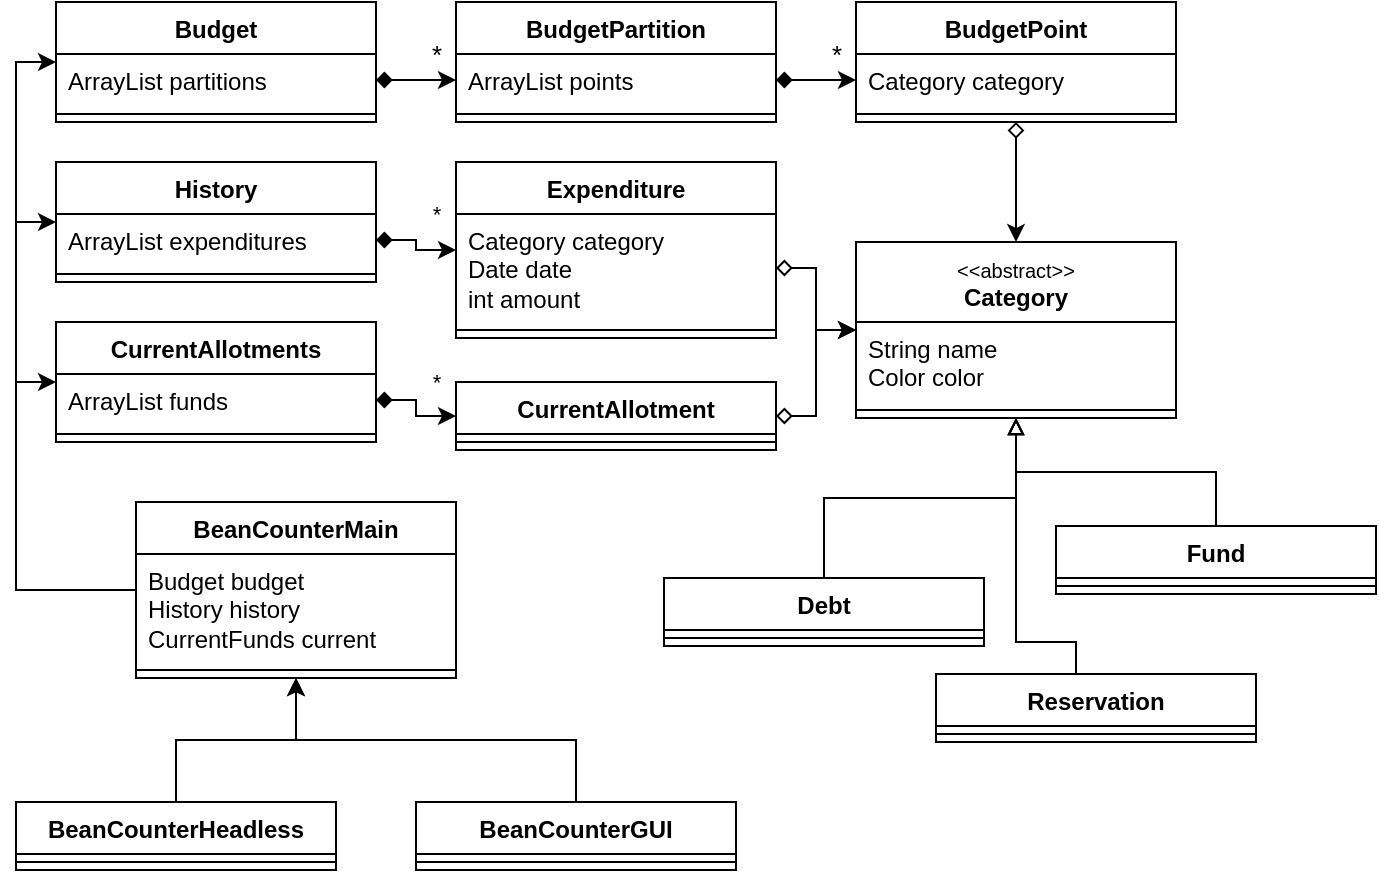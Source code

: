 <mxfile version="26.2.2">
  <diagram id="C5RBs43oDa-KdzZeNtuy" name="Page-1">
    <mxGraphModel dx="774" dy="501" grid="1" gridSize="10" guides="1" tooltips="1" connect="1" arrows="1" fold="1" page="1" pageScale="1" pageWidth="827" pageHeight="1169" math="0" shadow="0">
      <root>
        <mxCell id="WIyWlLk6GJQsqaUBKTNV-0" />
        <mxCell id="WIyWlLk6GJQsqaUBKTNV-1" parent="WIyWlLk6GJQsqaUBKTNV-0" />
        <mxCell id="6fELs5tJj8JAxXoKIr5e-0" value="Expenditure" style="swimlane;fontStyle=1;align=center;verticalAlign=top;childLayout=stackLayout;horizontal=1;startSize=26;horizontalStack=0;resizeParent=1;resizeParentMax=0;resizeLast=0;collapsible=1;marginBottom=0;whiteSpace=wrap;html=1;" vertex="1" parent="WIyWlLk6GJQsqaUBKTNV-1">
          <mxGeometry x="240" y="120" width="160" height="88" as="geometry" />
        </mxCell>
        <mxCell id="6fELs5tJj8JAxXoKIr5e-1" value="Category category&lt;div&gt;Date date&lt;/div&gt;&lt;div&gt;int amount&lt;/div&gt;" style="text;strokeColor=none;fillColor=none;align=left;verticalAlign=top;spacingLeft=4;spacingRight=4;overflow=hidden;rotatable=0;points=[[0,0.5],[1,0.5]];portConstraint=eastwest;whiteSpace=wrap;html=1;" vertex="1" parent="6fELs5tJj8JAxXoKIr5e-0">
          <mxGeometry y="26" width="160" height="54" as="geometry" />
        </mxCell>
        <mxCell id="6fELs5tJj8JAxXoKIr5e-2" value="" style="line;strokeWidth=1;fillColor=none;align=left;verticalAlign=middle;spacingTop=-1;spacingLeft=3;spacingRight=3;rotatable=0;labelPosition=right;points=[];portConstraint=eastwest;strokeColor=inherit;" vertex="1" parent="6fELs5tJj8JAxXoKIr5e-0">
          <mxGeometry y="80" width="160" height="8" as="geometry" />
        </mxCell>
        <mxCell id="6fELs5tJj8JAxXoKIr5e-34" style="edgeStyle=orthogonalEdgeStyle;rounded=0;orthogonalLoop=1;jettySize=auto;html=1;entryX=0.5;entryY=0;entryDx=0;entryDy=0;startArrow=diamond;startFill=0;" edge="1" parent="WIyWlLk6GJQsqaUBKTNV-1" source="6fELs5tJj8JAxXoKIr5e-4" target="6fELs5tJj8JAxXoKIr5e-12">
          <mxGeometry relative="1" as="geometry" />
        </mxCell>
        <mxCell id="6fELs5tJj8JAxXoKIr5e-4" value="BudgetPoint" style="swimlane;fontStyle=1;align=center;verticalAlign=top;childLayout=stackLayout;horizontal=1;startSize=26;horizontalStack=0;resizeParent=1;resizeParentMax=0;resizeLast=0;collapsible=1;marginBottom=0;whiteSpace=wrap;html=1;" vertex="1" parent="WIyWlLk6GJQsqaUBKTNV-1">
          <mxGeometry x="440" y="40" width="160" height="60" as="geometry" />
        </mxCell>
        <mxCell id="6fELs5tJj8JAxXoKIr5e-5" value="Category category" style="text;strokeColor=none;fillColor=none;align=left;verticalAlign=top;spacingLeft=4;spacingRight=4;overflow=hidden;rotatable=0;points=[[0,0.5],[1,0.5]];portConstraint=eastwest;whiteSpace=wrap;html=1;" vertex="1" parent="6fELs5tJj8JAxXoKIr5e-4">
          <mxGeometry y="26" width="160" height="26" as="geometry" />
        </mxCell>
        <mxCell id="6fELs5tJj8JAxXoKIr5e-6" value="" style="line;strokeWidth=1;fillColor=none;align=left;verticalAlign=middle;spacingTop=-1;spacingLeft=3;spacingRight=3;rotatable=0;labelPosition=right;points=[];portConstraint=eastwest;strokeColor=inherit;" vertex="1" parent="6fELs5tJj8JAxXoKIr5e-4">
          <mxGeometry y="52" width="160" height="8" as="geometry" />
        </mxCell>
        <mxCell id="6fELs5tJj8JAxXoKIr5e-8" value="Budget" style="swimlane;fontStyle=1;align=center;verticalAlign=top;childLayout=stackLayout;horizontal=1;startSize=26;horizontalStack=0;resizeParent=1;resizeParentMax=0;resizeLast=0;collapsible=1;marginBottom=0;whiteSpace=wrap;html=1;" vertex="1" parent="WIyWlLk6GJQsqaUBKTNV-1">
          <mxGeometry x="40" y="40" width="160" height="60" as="geometry" />
        </mxCell>
        <mxCell id="6fELs5tJj8JAxXoKIr5e-9" value="ArrayList partitions" style="text;strokeColor=none;fillColor=none;align=left;verticalAlign=top;spacingLeft=4;spacingRight=4;overflow=hidden;rotatable=0;points=[[0,0.5],[1,0.5]];portConstraint=eastwest;whiteSpace=wrap;html=1;" vertex="1" parent="6fELs5tJj8JAxXoKIr5e-8">
          <mxGeometry y="26" width="160" height="26" as="geometry" />
        </mxCell>
        <mxCell id="6fELs5tJj8JAxXoKIr5e-10" value="" style="line;strokeWidth=1;fillColor=none;align=left;verticalAlign=middle;spacingTop=-1;spacingLeft=3;spacingRight=3;rotatable=0;labelPosition=right;points=[];portConstraint=eastwest;strokeColor=inherit;" vertex="1" parent="6fELs5tJj8JAxXoKIr5e-8">
          <mxGeometry y="52" width="160" height="8" as="geometry" />
        </mxCell>
        <mxCell id="6fELs5tJj8JAxXoKIr5e-12" value="&lt;div&gt;&lt;font style=&quot;font-size: 10px; font-weight: normal;&quot;&gt;&amp;lt;&amp;lt;abstract&amp;gt;&amp;gt;&lt;/font&gt;&lt;/div&gt;Category" style="swimlane;fontStyle=1;align=center;verticalAlign=top;childLayout=stackLayout;horizontal=1;startSize=40;horizontalStack=0;resizeParent=1;resizeParentMax=0;resizeLast=0;collapsible=1;marginBottom=0;whiteSpace=wrap;html=1;" vertex="1" parent="WIyWlLk6GJQsqaUBKTNV-1">
          <mxGeometry x="440" y="160" width="160" height="88" as="geometry" />
        </mxCell>
        <mxCell id="6fELs5tJj8JAxXoKIr5e-13" value="String name&lt;div&gt;Color color&lt;div&gt;&lt;br&gt;&lt;/div&gt;&lt;/div&gt;" style="text;strokeColor=none;fillColor=none;align=left;verticalAlign=top;spacingLeft=4;spacingRight=4;overflow=hidden;rotatable=0;points=[[0,0.5],[1,0.5]];portConstraint=eastwest;whiteSpace=wrap;html=1;" vertex="1" parent="6fELs5tJj8JAxXoKIr5e-12">
          <mxGeometry y="40" width="160" height="40" as="geometry" />
        </mxCell>
        <mxCell id="6fELs5tJj8JAxXoKIr5e-14" value="" style="line;strokeWidth=1;fillColor=none;align=left;verticalAlign=middle;spacingTop=-1;spacingLeft=3;spacingRight=3;rotatable=0;labelPosition=right;points=[];portConstraint=eastwest;strokeColor=inherit;" vertex="1" parent="6fELs5tJj8JAxXoKIr5e-12">
          <mxGeometry y="80" width="160" height="8" as="geometry" />
        </mxCell>
        <mxCell id="6fELs5tJj8JAxXoKIr5e-77" style="edgeStyle=orthogonalEdgeStyle;rounded=0;orthogonalLoop=1;jettySize=auto;html=1;" edge="1" parent="WIyWlLk6GJQsqaUBKTNV-1" source="6fELs5tJj8JAxXoKIr5e-16" target="6fELs5tJj8JAxXoKIr5e-71">
          <mxGeometry relative="1" as="geometry" />
        </mxCell>
        <mxCell id="6fELs5tJj8JAxXoKIr5e-16" value="BeanCounterGUI" style="swimlane;fontStyle=1;align=center;verticalAlign=top;childLayout=stackLayout;horizontal=1;startSize=26;horizontalStack=0;resizeParent=1;resizeParentMax=0;resizeLast=0;collapsible=1;marginBottom=0;whiteSpace=wrap;html=1;" vertex="1" parent="WIyWlLk6GJQsqaUBKTNV-1">
          <mxGeometry x="220" y="440" width="160" height="34" as="geometry" />
        </mxCell>
        <mxCell id="6fELs5tJj8JAxXoKIr5e-18" value="" style="line;strokeWidth=1;fillColor=none;align=left;verticalAlign=middle;spacingTop=-1;spacingLeft=3;spacingRight=3;rotatable=0;labelPosition=right;points=[];portConstraint=eastwest;strokeColor=inherit;" vertex="1" parent="6fELs5tJj8JAxXoKIr5e-16">
          <mxGeometry y="26" width="160" height="8" as="geometry" />
        </mxCell>
        <mxCell id="6fELs5tJj8JAxXoKIr5e-76" style="edgeStyle=orthogonalEdgeStyle;rounded=0;orthogonalLoop=1;jettySize=auto;html=1;" edge="1" parent="WIyWlLk6GJQsqaUBKTNV-1" source="6fELs5tJj8JAxXoKIr5e-20" target="6fELs5tJj8JAxXoKIr5e-71">
          <mxGeometry relative="1" as="geometry" />
        </mxCell>
        <mxCell id="6fELs5tJj8JAxXoKIr5e-20" value="BeanCounterHeadless" style="swimlane;fontStyle=1;align=center;verticalAlign=top;childLayout=stackLayout;horizontal=1;startSize=26;horizontalStack=0;resizeParent=1;resizeParentMax=0;resizeLast=0;collapsible=1;marginBottom=0;whiteSpace=wrap;html=1;" vertex="1" parent="WIyWlLk6GJQsqaUBKTNV-1">
          <mxGeometry x="20" y="440" width="160" height="34" as="geometry" />
        </mxCell>
        <mxCell id="6fELs5tJj8JAxXoKIr5e-22" value="" style="line;strokeWidth=1;fillColor=none;align=left;verticalAlign=middle;spacingTop=-1;spacingLeft=3;spacingRight=3;rotatable=0;labelPosition=right;points=[];portConstraint=eastwest;strokeColor=inherit;" vertex="1" parent="6fELs5tJj8JAxXoKIr5e-20">
          <mxGeometry y="26" width="160" height="8" as="geometry" />
        </mxCell>
        <mxCell id="6fELs5tJj8JAxXoKIr5e-24" value="BudgetPartition" style="swimlane;fontStyle=1;align=center;verticalAlign=top;childLayout=stackLayout;horizontal=1;startSize=26;horizontalStack=0;resizeParent=1;resizeParentMax=0;resizeLast=0;collapsible=1;marginBottom=0;whiteSpace=wrap;html=1;" vertex="1" parent="WIyWlLk6GJQsqaUBKTNV-1">
          <mxGeometry x="240" y="40" width="160" height="60" as="geometry" />
        </mxCell>
        <mxCell id="6fELs5tJj8JAxXoKIr5e-25" value="ArrayList points" style="text;strokeColor=none;fillColor=none;align=left;verticalAlign=top;spacingLeft=4;spacingRight=4;overflow=hidden;rotatable=0;points=[[0,0.5],[1,0.5]];portConstraint=eastwest;whiteSpace=wrap;html=1;" vertex="1" parent="6fELs5tJj8JAxXoKIr5e-24">
          <mxGeometry y="26" width="160" height="26" as="geometry" />
        </mxCell>
        <mxCell id="6fELs5tJj8JAxXoKIr5e-26" value="" style="line;strokeWidth=1;fillColor=none;align=left;verticalAlign=middle;spacingTop=-1;spacingLeft=3;spacingRight=3;rotatable=0;labelPosition=right;points=[];portConstraint=eastwest;strokeColor=inherit;" vertex="1" parent="6fELs5tJj8JAxXoKIr5e-24">
          <mxGeometry y="52" width="160" height="8" as="geometry" />
        </mxCell>
        <mxCell id="6fELs5tJj8JAxXoKIr5e-29" style="edgeStyle=orthogonalEdgeStyle;rounded=0;orthogonalLoop=1;jettySize=auto;html=1;entryX=0;entryY=0.5;entryDx=0;entryDy=0;align=center;startArrow=diamond;startFill=1;" edge="1" parent="WIyWlLk6GJQsqaUBKTNV-1" source="6fELs5tJj8JAxXoKIr5e-9" target="6fELs5tJj8JAxXoKIr5e-25">
          <mxGeometry relative="1" as="geometry" />
        </mxCell>
        <mxCell id="6fELs5tJj8JAxXoKIr5e-31" value="*" style="edgeLabel;html=1;align=center;verticalAlign=middle;resizable=0;points=[];fontSize=13;" vertex="1" connectable="0" parent="6fELs5tJj8JAxXoKIr5e-29">
          <mxGeometry x="-0.1" relative="1" as="geometry">
            <mxPoint x="12" y="-13" as="offset" />
          </mxGeometry>
        </mxCell>
        <mxCell id="6fELs5tJj8JAxXoKIr5e-30" style="edgeStyle=orthogonalEdgeStyle;rounded=0;orthogonalLoop=1;jettySize=auto;html=1;exitX=1;exitY=0.5;exitDx=0;exitDy=0;entryX=0;entryY=0.5;entryDx=0;entryDy=0;startArrow=diamond;startFill=1;" edge="1" parent="WIyWlLk6GJQsqaUBKTNV-1" source="6fELs5tJj8JAxXoKIr5e-25" target="6fELs5tJj8JAxXoKIr5e-5">
          <mxGeometry relative="1" as="geometry" />
        </mxCell>
        <mxCell id="6fELs5tJj8JAxXoKIr5e-33" value="*" style="edgeLabel;html=1;align=center;verticalAlign=middle;resizable=0;points=[];fontSize=13;" vertex="1" connectable="0" parent="6fELs5tJj8JAxXoKIr5e-30">
          <mxGeometry x="0.1" y="-2" relative="1" as="geometry">
            <mxPoint x="8" y="-15" as="offset" />
          </mxGeometry>
        </mxCell>
        <mxCell id="6fELs5tJj8JAxXoKIr5e-36" style="edgeStyle=orthogonalEdgeStyle;rounded=0;orthogonalLoop=1;jettySize=auto;html=1;startArrow=diamond;startFill=0;" edge="1" parent="WIyWlLk6GJQsqaUBKTNV-1" source="6fELs5tJj8JAxXoKIr5e-1" target="6fELs5tJj8JAxXoKIr5e-12">
          <mxGeometry relative="1" as="geometry" />
        </mxCell>
        <mxCell id="6fELs5tJj8JAxXoKIr5e-50" style="edgeStyle=orthogonalEdgeStyle;rounded=0;orthogonalLoop=1;jettySize=auto;html=1;endArrow=block;endFill=0;" edge="1" parent="WIyWlLk6GJQsqaUBKTNV-1" source="6fELs5tJj8JAxXoKIr5e-37" target="6fELs5tJj8JAxXoKIr5e-12">
          <mxGeometry relative="1" as="geometry" />
        </mxCell>
        <mxCell id="6fELs5tJj8JAxXoKIr5e-37" value="Fund" style="swimlane;fontStyle=1;align=center;verticalAlign=top;childLayout=stackLayout;horizontal=1;startSize=26;horizontalStack=0;resizeParent=1;resizeParentMax=0;resizeLast=0;collapsible=1;marginBottom=0;whiteSpace=wrap;html=1;" vertex="1" parent="WIyWlLk6GJQsqaUBKTNV-1">
          <mxGeometry x="540" y="302" width="160" height="34" as="geometry" />
        </mxCell>
        <mxCell id="6fELs5tJj8JAxXoKIr5e-39" value="" style="line;strokeWidth=1;fillColor=none;align=left;verticalAlign=middle;spacingTop=-1;spacingLeft=3;spacingRight=3;rotatable=0;labelPosition=right;points=[];portConstraint=eastwest;strokeColor=inherit;" vertex="1" parent="6fELs5tJj8JAxXoKIr5e-37">
          <mxGeometry y="26" width="160" height="8" as="geometry" />
        </mxCell>
        <mxCell id="6fELs5tJj8JAxXoKIr5e-52" style="edgeStyle=orthogonalEdgeStyle;rounded=0;orthogonalLoop=1;jettySize=auto;html=1;endArrow=block;endFill=0;" edge="1" parent="WIyWlLk6GJQsqaUBKTNV-1" source="6fELs5tJj8JAxXoKIr5e-41" target="6fELs5tJj8JAxXoKIr5e-12">
          <mxGeometry relative="1" as="geometry">
            <Array as="points">
              <mxPoint x="550" y="360" />
              <mxPoint x="520" y="360" />
            </Array>
          </mxGeometry>
        </mxCell>
        <mxCell id="6fELs5tJj8JAxXoKIr5e-41" value="Reservation" style="swimlane;fontStyle=1;align=center;verticalAlign=top;childLayout=stackLayout;horizontal=1;startSize=26;horizontalStack=0;resizeParent=1;resizeParentMax=0;resizeLast=0;collapsible=1;marginBottom=0;whiteSpace=wrap;html=1;" vertex="1" parent="WIyWlLk6GJQsqaUBKTNV-1">
          <mxGeometry x="480" y="376" width="160" height="34" as="geometry" />
        </mxCell>
        <mxCell id="6fELs5tJj8JAxXoKIr5e-43" value="" style="line;strokeWidth=1;fillColor=none;align=left;verticalAlign=middle;spacingTop=-1;spacingLeft=3;spacingRight=3;rotatable=0;labelPosition=right;points=[];portConstraint=eastwest;strokeColor=inherit;" vertex="1" parent="6fELs5tJj8JAxXoKIr5e-41">
          <mxGeometry y="26" width="160" height="8" as="geometry" />
        </mxCell>
        <mxCell id="6fELs5tJj8JAxXoKIr5e-49" style="edgeStyle=orthogonalEdgeStyle;rounded=0;orthogonalLoop=1;jettySize=auto;html=1;endArrow=block;endFill=0;" edge="1" parent="WIyWlLk6GJQsqaUBKTNV-1" source="6fELs5tJj8JAxXoKIr5e-45" target="6fELs5tJj8JAxXoKIr5e-12">
          <mxGeometry relative="1" as="geometry" />
        </mxCell>
        <mxCell id="6fELs5tJj8JAxXoKIr5e-45" value="Debt" style="swimlane;fontStyle=1;align=center;verticalAlign=top;childLayout=stackLayout;horizontal=1;startSize=26;horizontalStack=0;resizeParent=1;resizeParentMax=0;resizeLast=0;collapsible=1;marginBottom=0;whiteSpace=wrap;html=1;" vertex="1" parent="WIyWlLk6GJQsqaUBKTNV-1">
          <mxGeometry x="344" y="328" width="160" height="34" as="geometry" />
        </mxCell>
        <mxCell id="6fELs5tJj8JAxXoKIr5e-47" value="" style="line;strokeWidth=1;fillColor=none;align=left;verticalAlign=middle;spacingTop=-1;spacingLeft=3;spacingRight=3;rotatable=0;labelPosition=right;points=[];portConstraint=eastwest;strokeColor=inherit;" vertex="1" parent="6fELs5tJj8JAxXoKIr5e-45">
          <mxGeometry y="26" width="160" height="8" as="geometry" />
        </mxCell>
        <mxCell id="6fELs5tJj8JAxXoKIr5e-60" style="edgeStyle=orthogonalEdgeStyle;rounded=0;orthogonalLoop=1;jettySize=auto;html=1;startArrow=diamond;startFill=0;" edge="1" parent="WIyWlLk6GJQsqaUBKTNV-1" source="6fELs5tJj8JAxXoKIr5e-53" target="6fELs5tJj8JAxXoKIr5e-12">
          <mxGeometry relative="1" as="geometry" />
        </mxCell>
        <mxCell id="6fELs5tJj8JAxXoKIr5e-53" value="CurrentAllotment" style="swimlane;fontStyle=1;align=center;verticalAlign=top;childLayout=stackLayout;horizontal=1;startSize=26;horizontalStack=0;resizeParent=1;resizeParentMax=0;resizeLast=0;collapsible=1;marginBottom=0;whiteSpace=wrap;html=1;" vertex="1" parent="WIyWlLk6GJQsqaUBKTNV-1">
          <mxGeometry x="240" y="230" width="160" height="34" as="geometry" />
        </mxCell>
        <mxCell id="6fELs5tJj8JAxXoKIr5e-55" value="" style="line;strokeWidth=1;fillColor=none;align=left;verticalAlign=middle;spacingTop=-1;spacingLeft=3;spacingRight=3;rotatable=0;labelPosition=right;points=[];portConstraint=eastwest;strokeColor=inherit;" vertex="1" parent="6fELs5tJj8JAxXoKIr5e-53">
          <mxGeometry y="26" width="160" height="8" as="geometry" />
        </mxCell>
        <mxCell id="6fELs5tJj8JAxXoKIr5e-61" value="History" style="swimlane;fontStyle=1;align=center;verticalAlign=top;childLayout=stackLayout;horizontal=1;startSize=26;horizontalStack=0;resizeParent=1;resizeParentMax=0;resizeLast=0;collapsible=1;marginBottom=0;whiteSpace=wrap;html=1;" vertex="1" parent="WIyWlLk6GJQsqaUBKTNV-1">
          <mxGeometry x="40" y="120" width="160" height="60" as="geometry" />
        </mxCell>
        <mxCell id="6fELs5tJj8JAxXoKIr5e-62" value="ArrayList expenditures" style="text;strokeColor=none;fillColor=none;align=left;verticalAlign=top;spacingLeft=4;spacingRight=4;overflow=hidden;rotatable=0;points=[[0,0.5],[1,0.5]];portConstraint=eastwest;whiteSpace=wrap;html=1;" vertex="1" parent="6fELs5tJj8JAxXoKIr5e-61">
          <mxGeometry y="26" width="160" height="26" as="geometry" />
        </mxCell>
        <mxCell id="6fELs5tJj8JAxXoKIr5e-63" value="" style="line;strokeWidth=1;fillColor=none;align=left;verticalAlign=middle;spacingTop=-1;spacingLeft=3;spacingRight=3;rotatable=0;labelPosition=right;points=[];portConstraint=eastwest;strokeColor=inherit;" vertex="1" parent="6fELs5tJj8JAxXoKIr5e-61">
          <mxGeometry y="52" width="160" height="8" as="geometry" />
        </mxCell>
        <mxCell id="6fELs5tJj8JAxXoKIr5e-65" value="CurrentAllotments" style="swimlane;fontStyle=1;align=center;verticalAlign=top;childLayout=stackLayout;horizontal=1;startSize=26;horizontalStack=0;resizeParent=1;resizeParentMax=0;resizeLast=0;collapsible=1;marginBottom=0;whiteSpace=wrap;html=1;" vertex="1" parent="WIyWlLk6GJQsqaUBKTNV-1">
          <mxGeometry x="40" y="200" width="160" height="60" as="geometry" />
        </mxCell>
        <mxCell id="6fELs5tJj8JAxXoKIr5e-66" value="ArrayList funds" style="text;strokeColor=none;fillColor=none;align=left;verticalAlign=top;spacingLeft=4;spacingRight=4;overflow=hidden;rotatable=0;points=[[0,0.5],[1,0.5]];portConstraint=eastwest;whiteSpace=wrap;html=1;" vertex="1" parent="6fELs5tJj8JAxXoKIr5e-65">
          <mxGeometry y="26" width="160" height="26" as="geometry" />
        </mxCell>
        <mxCell id="6fELs5tJj8JAxXoKIr5e-67" value="" style="line;strokeWidth=1;fillColor=none;align=left;verticalAlign=middle;spacingTop=-1;spacingLeft=3;spacingRight=3;rotatable=0;labelPosition=right;points=[];portConstraint=eastwest;strokeColor=inherit;" vertex="1" parent="6fELs5tJj8JAxXoKIr5e-65">
          <mxGeometry y="52" width="160" height="8" as="geometry" />
        </mxCell>
        <mxCell id="6fELs5tJj8JAxXoKIr5e-69" style="edgeStyle=orthogonalEdgeStyle;rounded=0;orthogonalLoop=1;jettySize=auto;html=1;startArrow=diamond;startFill=1;" edge="1" parent="WIyWlLk6GJQsqaUBKTNV-1" source="6fELs5tJj8JAxXoKIr5e-62" target="6fELs5tJj8JAxXoKIr5e-0">
          <mxGeometry relative="1" as="geometry" />
        </mxCell>
        <mxCell id="6fELs5tJj8JAxXoKIr5e-82" value="*" style="edgeLabel;html=1;align=center;verticalAlign=middle;resizable=0;points=[];" vertex="1" connectable="0" parent="6fELs5tJj8JAxXoKIr5e-69">
          <mxGeometry x="-0.156" y="1" relative="1" as="geometry">
            <mxPoint x="11" y="-12" as="offset" />
          </mxGeometry>
        </mxCell>
        <mxCell id="6fELs5tJj8JAxXoKIr5e-70" style="edgeStyle=orthogonalEdgeStyle;rounded=0;orthogonalLoop=1;jettySize=auto;html=1;startArrow=diamond;startFill=1;" edge="1" parent="WIyWlLk6GJQsqaUBKTNV-1" source="6fELs5tJj8JAxXoKIr5e-66" target="6fELs5tJj8JAxXoKIr5e-53">
          <mxGeometry relative="1" as="geometry" />
        </mxCell>
        <mxCell id="6fELs5tJj8JAxXoKIr5e-83" value="*" style="edgeLabel;html=1;align=center;verticalAlign=middle;resizable=0;points=[];" vertex="1" connectable="0" parent="6fELs5tJj8JAxXoKIr5e-70">
          <mxGeometry x="-0.292" y="2" relative="1" as="geometry">
            <mxPoint x="13" y="-7" as="offset" />
          </mxGeometry>
        </mxCell>
        <mxCell id="6fELs5tJj8JAxXoKIr5e-78" style="edgeStyle=orthogonalEdgeStyle;rounded=0;orthogonalLoop=1;jettySize=auto;html=1;" edge="1" parent="WIyWlLk6GJQsqaUBKTNV-1" source="6fELs5tJj8JAxXoKIr5e-71" target="6fELs5tJj8JAxXoKIr5e-8">
          <mxGeometry relative="1" as="geometry">
            <Array as="points">
              <mxPoint x="20" y="334" />
              <mxPoint x="20" y="70" />
            </Array>
          </mxGeometry>
        </mxCell>
        <mxCell id="6fELs5tJj8JAxXoKIr5e-80" style="edgeStyle=orthogonalEdgeStyle;rounded=0;orthogonalLoop=1;jettySize=auto;html=1;" edge="1" parent="WIyWlLk6GJQsqaUBKTNV-1" source="6fELs5tJj8JAxXoKIr5e-71" target="6fELs5tJj8JAxXoKIr5e-61">
          <mxGeometry relative="1" as="geometry">
            <Array as="points">
              <mxPoint x="20" y="334" />
              <mxPoint x="20" y="150" />
            </Array>
          </mxGeometry>
        </mxCell>
        <mxCell id="6fELs5tJj8JAxXoKIr5e-81" style="edgeStyle=orthogonalEdgeStyle;rounded=0;orthogonalLoop=1;jettySize=auto;html=1;" edge="1" parent="WIyWlLk6GJQsqaUBKTNV-1" source="6fELs5tJj8JAxXoKIr5e-71" target="6fELs5tJj8JAxXoKIr5e-65">
          <mxGeometry relative="1" as="geometry">
            <Array as="points">
              <mxPoint x="20" y="334" />
              <mxPoint x="20" y="230" />
            </Array>
          </mxGeometry>
        </mxCell>
        <mxCell id="6fELs5tJj8JAxXoKIr5e-71" value="BeanCounterMain" style="swimlane;fontStyle=1;align=center;verticalAlign=top;childLayout=stackLayout;horizontal=1;startSize=26;horizontalStack=0;resizeParent=1;resizeParentMax=0;resizeLast=0;collapsible=1;marginBottom=0;whiteSpace=wrap;html=1;" vertex="1" parent="WIyWlLk6GJQsqaUBKTNV-1">
          <mxGeometry x="80" y="290" width="160" height="88" as="geometry" />
        </mxCell>
        <mxCell id="6fELs5tJj8JAxXoKIr5e-72" value="Budget budget&lt;div&gt;History history&lt;/div&gt;&lt;div&gt;CurrentFunds current&lt;/div&gt;" style="text;strokeColor=none;fillColor=none;align=left;verticalAlign=top;spacingLeft=4;spacingRight=4;overflow=hidden;rotatable=0;points=[[0,0.5],[1,0.5]];portConstraint=eastwest;whiteSpace=wrap;html=1;" vertex="1" parent="6fELs5tJj8JAxXoKIr5e-71">
          <mxGeometry y="26" width="160" height="54" as="geometry" />
        </mxCell>
        <mxCell id="6fELs5tJj8JAxXoKIr5e-73" value="" style="line;strokeWidth=1;fillColor=none;align=left;verticalAlign=middle;spacingTop=-1;spacingLeft=3;spacingRight=3;rotatable=0;labelPosition=right;points=[];portConstraint=eastwest;strokeColor=inherit;" vertex="1" parent="6fELs5tJj8JAxXoKIr5e-71">
          <mxGeometry y="80" width="160" height="8" as="geometry" />
        </mxCell>
      </root>
    </mxGraphModel>
  </diagram>
</mxfile>
